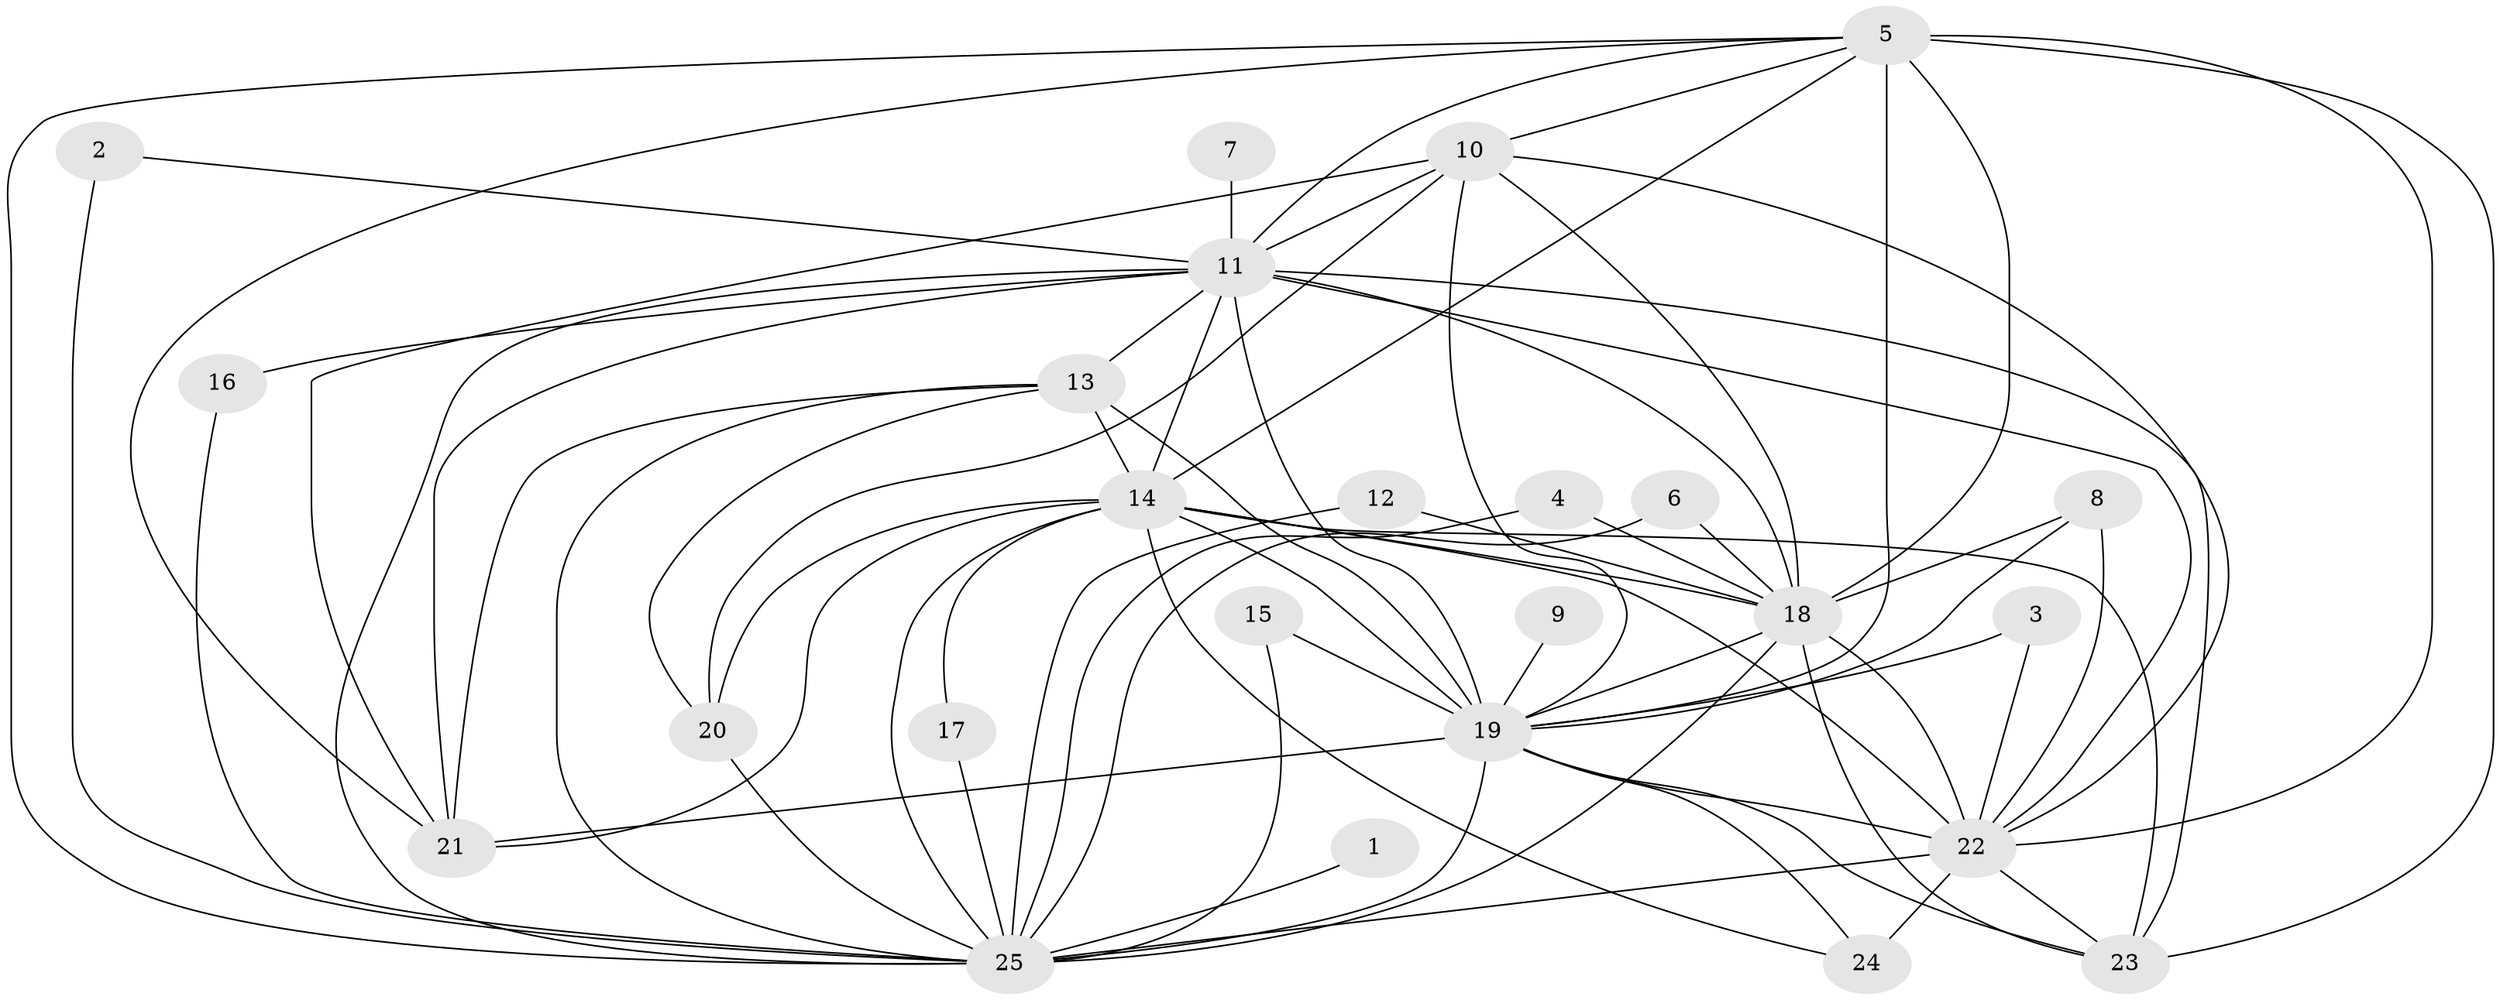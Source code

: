 // original degree distribution, {12: 0.02531645569620253, 24: 0.012658227848101266, 27: 0.02531645569620253, 16: 0.012658227848101266, 18: 0.012658227848101266, 21: 0.02531645569620253, 14: 0.012658227848101266, 2: 0.5949367088607594, 6: 0.012658227848101266, 4: 0.06329113924050633, 5: 0.0379746835443038, 3: 0.16455696202531644}
// Generated by graph-tools (version 1.1) at 2025/36/03/04/25 23:36:32]
// undirected, 25 vertices, 71 edges
graph export_dot {
  node [color=gray90,style=filled];
  1;
  2;
  3;
  4;
  5;
  6;
  7;
  8;
  9;
  10;
  11;
  12;
  13;
  14;
  15;
  16;
  17;
  18;
  19;
  20;
  21;
  22;
  23;
  24;
  25;
  1 -- 25 [weight=1.0];
  2 -- 11 [weight=1.0];
  2 -- 25 [weight=1.0];
  3 -- 19 [weight=1.0];
  3 -- 22 [weight=1.0];
  4 -- 18 [weight=1.0];
  4 -- 25 [weight=1.0];
  5 -- 10 [weight=1.0];
  5 -- 11 [weight=2.0];
  5 -- 14 [weight=4.0];
  5 -- 18 [weight=9.0];
  5 -- 19 [weight=3.0];
  5 -- 21 [weight=1.0];
  5 -- 22 [weight=2.0];
  5 -- 23 [weight=1.0];
  5 -- 25 [weight=2.0];
  6 -- 18 [weight=1.0];
  6 -- 25 [weight=1.0];
  7 -- 11 [weight=1.0];
  8 -- 18 [weight=2.0];
  8 -- 19 [weight=1.0];
  8 -- 22 [weight=1.0];
  9 -- 19 [weight=1.0];
  10 -- 11 [weight=1.0];
  10 -- 18 [weight=1.0];
  10 -- 19 [weight=2.0];
  10 -- 20 [weight=1.0];
  10 -- 21 [weight=1.0];
  10 -- 22 [weight=1.0];
  11 -- 13 [weight=2.0];
  11 -- 14 [weight=1.0];
  11 -- 16 [weight=2.0];
  11 -- 18 [weight=4.0];
  11 -- 19 [weight=2.0];
  11 -- 21 [weight=1.0];
  11 -- 22 [weight=1.0];
  11 -- 23 [weight=1.0];
  11 -- 25 [weight=2.0];
  12 -- 18 [weight=1.0];
  12 -- 25 [weight=1.0];
  13 -- 14 [weight=1.0];
  13 -- 19 [weight=2.0];
  13 -- 20 [weight=1.0];
  13 -- 21 [weight=1.0];
  13 -- 25 [weight=1.0];
  14 -- 17 [weight=1.0];
  14 -- 18 [weight=4.0];
  14 -- 19 [weight=1.0];
  14 -- 20 [weight=1.0];
  14 -- 21 [weight=1.0];
  14 -- 22 [weight=1.0];
  14 -- 23 [weight=2.0];
  14 -- 24 [weight=2.0];
  14 -- 25 [weight=2.0];
  15 -- 19 [weight=2.0];
  15 -- 25 [weight=1.0];
  16 -- 25 [weight=1.0];
  17 -- 25 [weight=1.0];
  18 -- 19 [weight=3.0];
  18 -- 22 [weight=5.0];
  18 -- 23 [weight=1.0];
  18 -- 25 [weight=6.0];
  19 -- 21 [weight=1.0];
  19 -- 22 [weight=4.0];
  19 -- 23 [weight=1.0];
  19 -- 24 [weight=1.0];
  19 -- 25 [weight=1.0];
  20 -- 25 [weight=3.0];
  22 -- 23 [weight=1.0];
  22 -- 24 [weight=3.0];
  22 -- 25 [weight=1.0];
}
